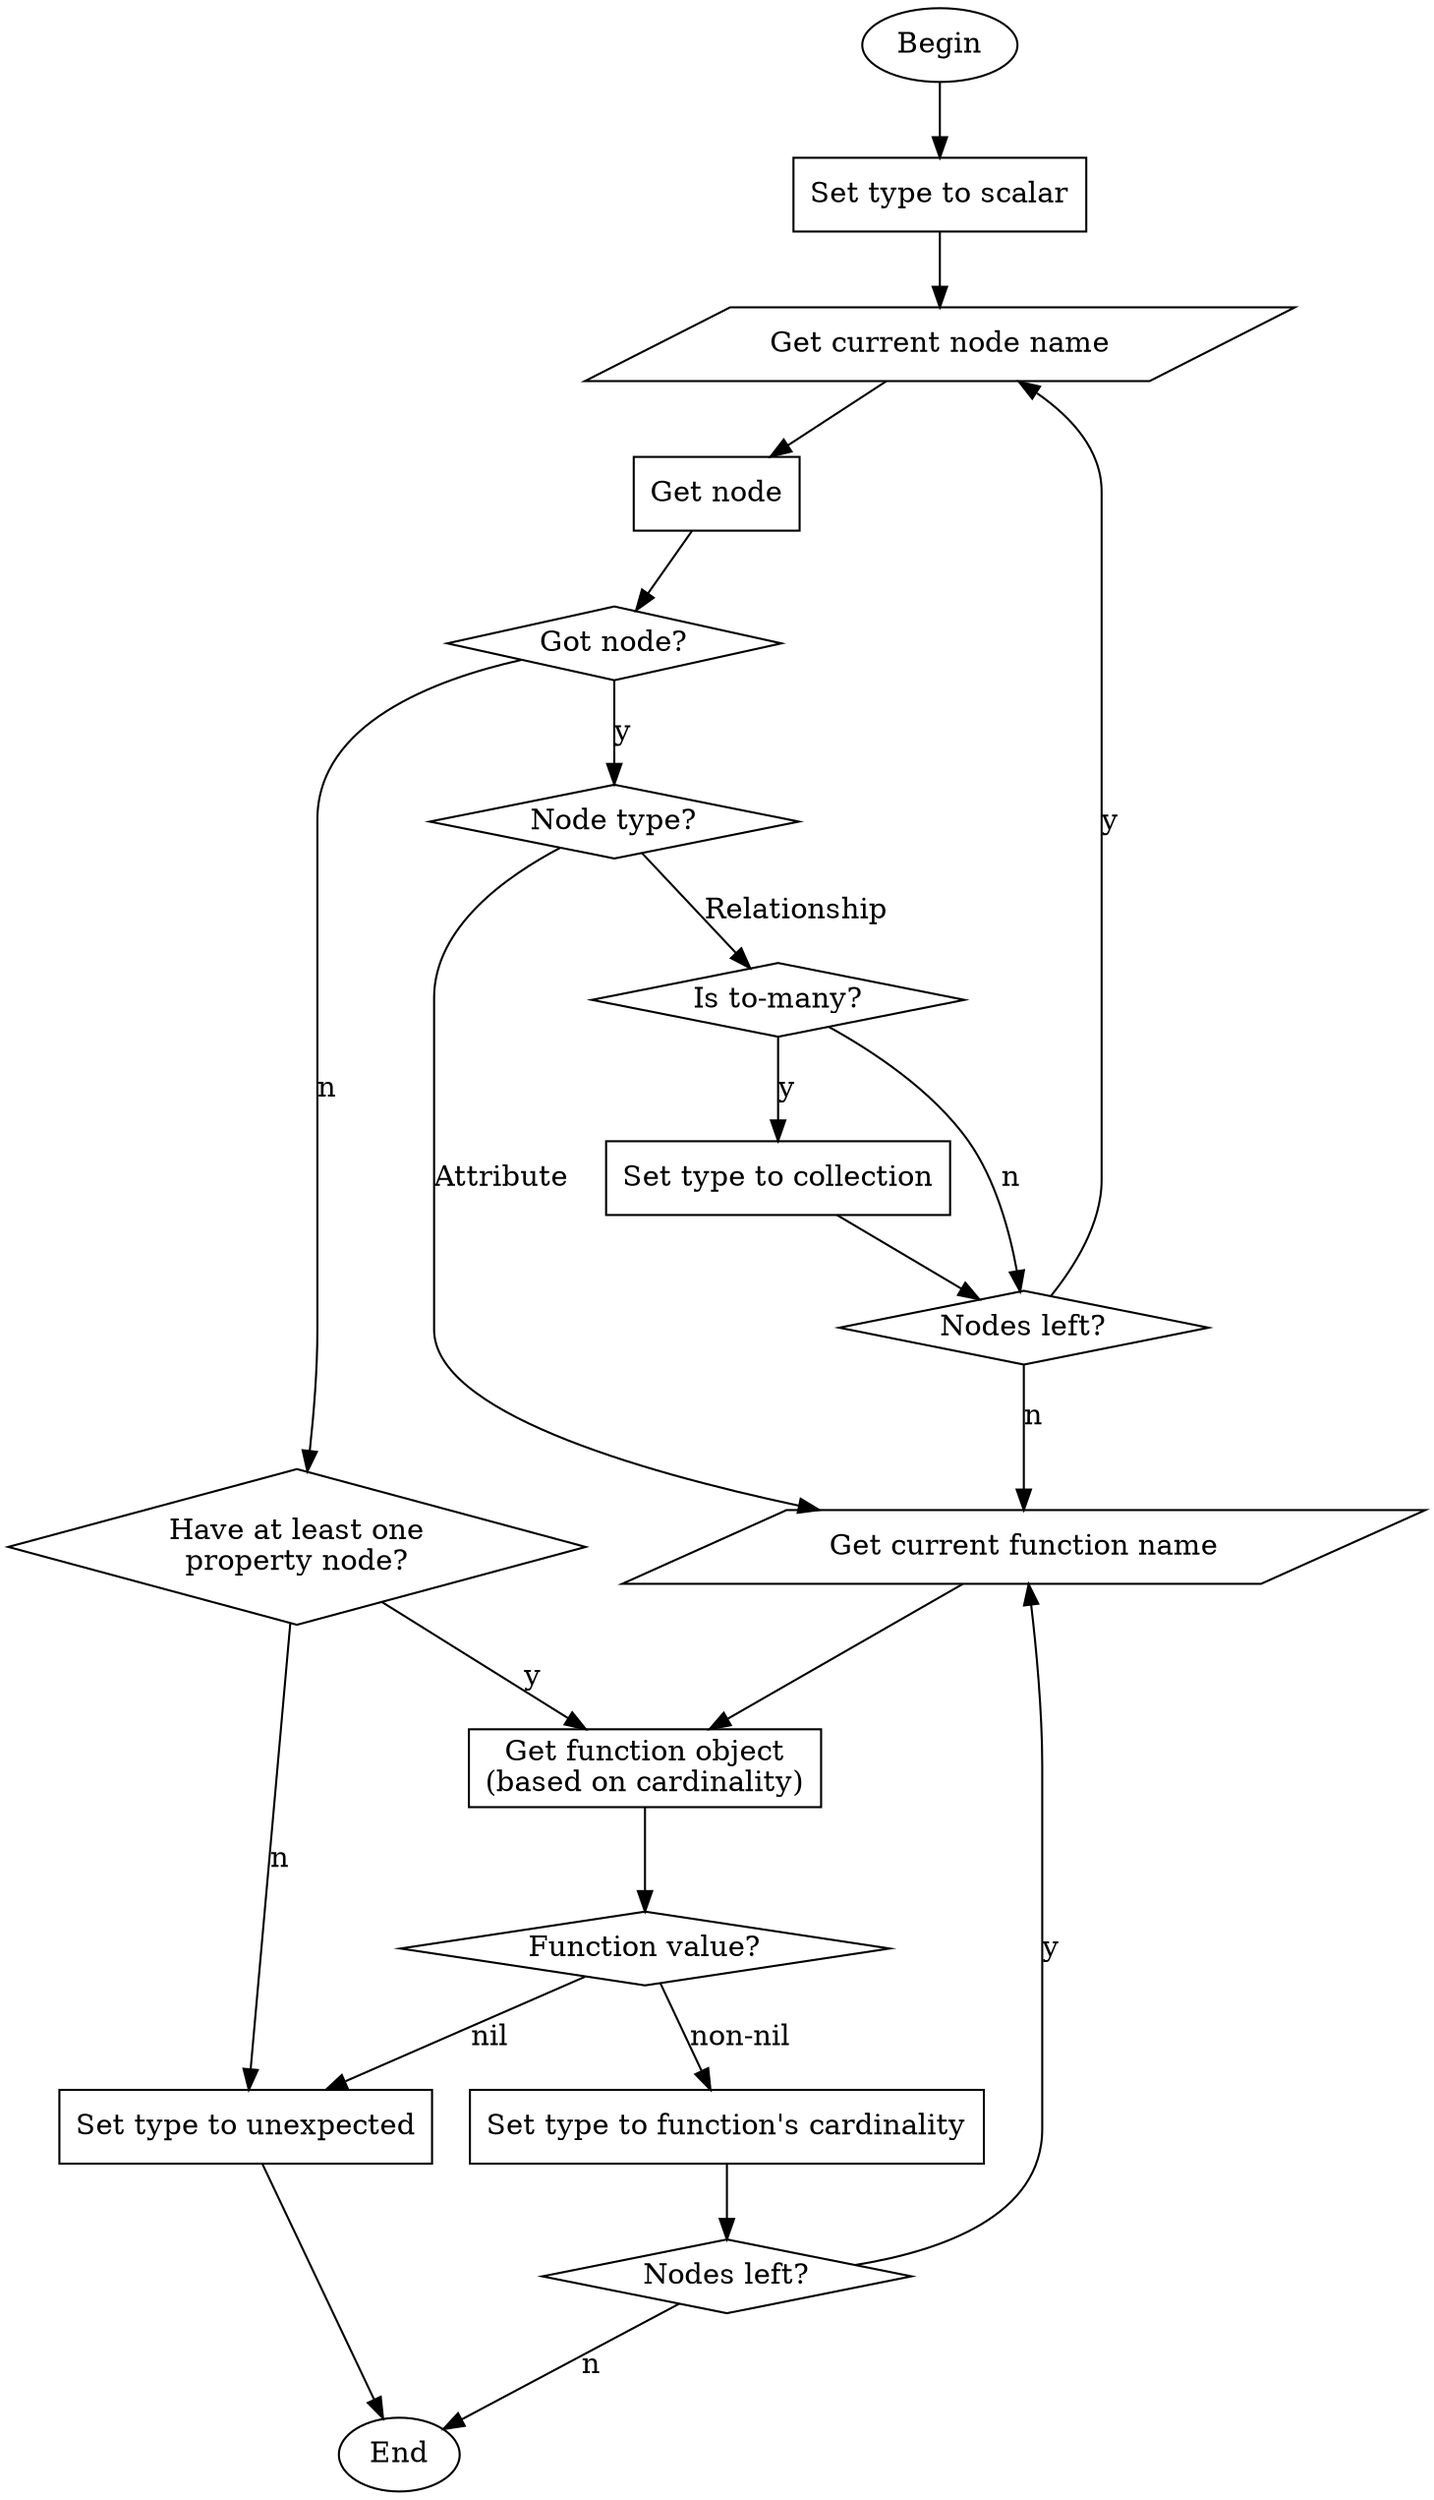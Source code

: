 digraph G
{
	rankdir = "TB";
	{
		node []
		start [label = "Begin"]
		end [label = "End"]
	}
	{
		node [shape = box]
		P1 [label = "Set type to scalar"]
		P2 [label = "Set type to collection"]
		P3 [label = "Set type to unexpected"]
		P4 [label = "Set type to function's cardinality"]
		P5 [label = "Get function object\n(based on cardinality)"]
		P6 [label = "Get node"]
	}
	{
		node [shape = diamond]
		D1 [label = "Node type?"]
		D2 [label = "Is to-many?"]
		D3 [label = "Nodes left?"]
		D4 [label = "Function value?"]
		D5 [label = "Nodes left?"]
		D6 [label = "Got node?"]
		D7 [label = "Have at least one\nproperty node?"]
	}
	{
		node [shape = parallelogram]
		R1 [label = "Get current node name"]
		R2 [label = "Get current function name"]
	}
	
	start -> P1 -> R1 -> P6 -> D6
	D6 -> D1 [label=y]
	D6 -> D7 [label=n]
	D7 -> P5 [label=y]
	D7 -> P3 [label=n]
	D1 -> R2 [label = "Attribute"]
	D1 -> D2 [label = "Relationship"]
	D2 -> P2 [label=y]
	D2 -> D3 [label=n]
	P2 -> D3
	D3 -> R1 [label=y]
	D3 -> R2 [label=n]
	R2 -> P5 -> D4
	D4 -> P4 [label = "non-nil"]
	D4 -> P3 [label = nil]
	P4 -> D5
	D5 -> R2 [label=y]
	P3 -> end
	D5 -> end [label=n]
}